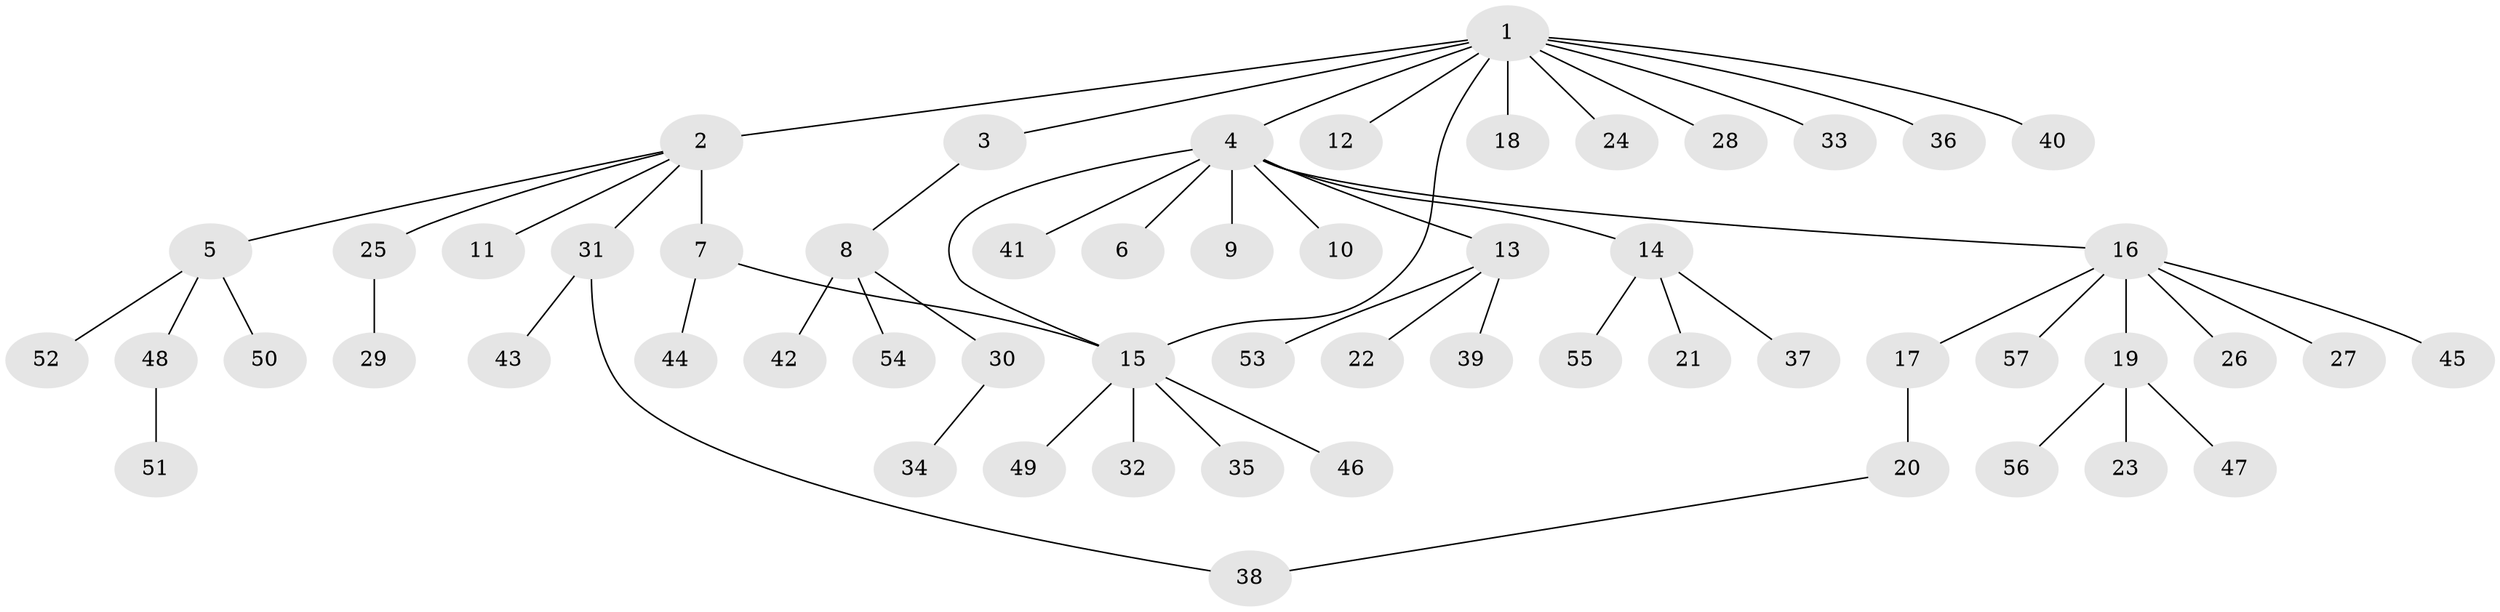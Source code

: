 // original degree distribution, {12: 0.008849557522123894, 22: 0.008849557522123894, 3: 0.017699115044247787, 18: 0.008849557522123894, 5: 0.04424778761061947, 2: 0.20353982300884957, 4: 0.02654867256637168, 1: 0.6637168141592921, 8: 0.017699115044247787}
// Generated by graph-tools (version 1.1) at 2025/35/03/09/25 02:35:21]
// undirected, 57 vertices, 59 edges
graph export_dot {
graph [start="1"]
  node [color=gray90,style=filled];
  1;
  2;
  3;
  4;
  5;
  6;
  7;
  8;
  9;
  10;
  11;
  12;
  13;
  14;
  15;
  16;
  17;
  18;
  19;
  20;
  21;
  22;
  23;
  24;
  25;
  26;
  27;
  28;
  29;
  30;
  31;
  32;
  33;
  34;
  35;
  36;
  37;
  38;
  39;
  40;
  41;
  42;
  43;
  44;
  45;
  46;
  47;
  48;
  49;
  50;
  51;
  52;
  53;
  54;
  55;
  56;
  57;
  1 -- 2 [weight=1.0];
  1 -- 3 [weight=1.0];
  1 -- 4 [weight=1.0];
  1 -- 12 [weight=1.0];
  1 -- 15 [weight=1.0];
  1 -- 18 [weight=1.0];
  1 -- 24 [weight=1.0];
  1 -- 28 [weight=1.0];
  1 -- 33 [weight=1.0];
  1 -- 36 [weight=1.0];
  1 -- 40 [weight=1.0];
  2 -- 5 [weight=1.0];
  2 -- 7 [weight=15.0];
  2 -- 11 [weight=1.0];
  2 -- 25 [weight=1.0];
  2 -- 31 [weight=1.0];
  3 -- 8 [weight=1.0];
  4 -- 6 [weight=1.0];
  4 -- 9 [weight=9.0];
  4 -- 10 [weight=1.0];
  4 -- 13 [weight=1.0];
  4 -- 14 [weight=1.0];
  4 -- 15 [weight=1.0];
  4 -- 16 [weight=1.0];
  4 -- 41 [weight=1.0];
  5 -- 48 [weight=1.0];
  5 -- 50 [weight=1.0];
  5 -- 52 [weight=1.0];
  7 -- 15 [weight=1.0];
  7 -- 44 [weight=1.0];
  8 -- 30 [weight=1.0];
  8 -- 42 [weight=1.0];
  8 -- 54 [weight=2.0];
  13 -- 22 [weight=1.0];
  13 -- 39 [weight=1.0];
  13 -- 53 [weight=1.0];
  14 -- 21 [weight=1.0];
  14 -- 37 [weight=1.0];
  14 -- 55 [weight=1.0];
  15 -- 32 [weight=1.0];
  15 -- 35 [weight=1.0];
  15 -- 46 [weight=1.0];
  15 -- 49 [weight=1.0];
  16 -- 17 [weight=1.0];
  16 -- 19 [weight=1.0];
  16 -- 26 [weight=1.0];
  16 -- 27 [weight=1.0];
  16 -- 45 [weight=1.0];
  16 -- 57 [weight=1.0];
  17 -- 20 [weight=2.0];
  19 -- 23 [weight=1.0];
  19 -- 47 [weight=1.0];
  19 -- 56 [weight=1.0];
  20 -- 38 [weight=1.0];
  25 -- 29 [weight=4.0];
  30 -- 34 [weight=1.0];
  31 -- 38 [weight=1.0];
  31 -- 43 [weight=1.0];
  48 -- 51 [weight=1.0];
}
